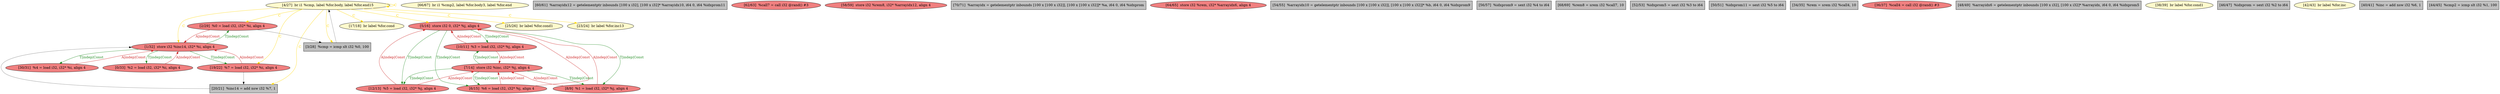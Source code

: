 
digraph G {


node625 [fillcolor=lemonchiffon,label="[4/27]  br i1 %cmp, label %for.body, label %for.end15",shape=ellipse,style=filled ]
node621 [fillcolor=lemonchiffon,label="[66/67]  br i1 %cmp2, label %for.body3, label %for.end",shape=ellipse,style=filled ]
node618 [fillcolor=grey,label="[60/61]  %arrayidx12 = getelementptr inbounds [100 x i32], [100 x i32]* %arrayidx10, i64 0, i64 %idxprom11",shape=rectangle,style=filled ]
node617 [fillcolor=lightcoral,label="[10/11]  %3 = load i32, i32* %j, align 4",shape=ellipse,style=filled ]
node619 [fillcolor=lightcoral,label="[62/63]  %call7 = call i32 @rand() #3",shape=ellipse,style=filled ]
node616 [fillcolor=lightcoral,label="[58/59]  store i32 %rem8, i32* %arrayidx12, align 4",shape=ellipse,style=filled ]
node623 [fillcolor=grey,label="[70/71]  %arrayidx = getelementptr inbounds [100 x [100 x i32]], [100 x [100 x i32]]* %a, i64 0, i64 %idxprom",shape=rectangle,style=filled ]
node620 [fillcolor=lightcoral,label="[64/65]  store i32 %rem, i32* %arrayidx6, align 4",shape=ellipse,style=filled ]
node613 [fillcolor=lightcoral,label="[12/13]  %5 = load i32, i32* %j, align 4",shape=ellipse,style=filled ]
node612 [fillcolor=grey,label="[54/55]  %arrayidx10 = getelementptr inbounds [100 x [100 x i32]], [100 x [100 x i32]]* %b, i64 0, i64 %idxprom9",shape=rectangle,style=filled ]
node615 [fillcolor=grey,label="[56/57]  %idxprom9 = sext i32 %4 to i64",shape=rectangle,style=filled ]
node610 [fillcolor=lightcoral,label="[30/31]  %4 = load i32, i32* %i, align 4",shape=ellipse,style=filled ]
node622 [fillcolor=grey,label="[68/69]  %rem8 = srem i32 %call7, 10",shape=rectangle,style=filled ]
node609 [fillcolor=lightcoral,label="[2/29]  %0 = load i32, i32* %i, align 4",shape=ellipse,style=filled ]
node611 [fillcolor=grey,label="[52/53]  %idxprom5 = sext i32 %3 to i64",shape=rectangle,style=filled ]
node607 [fillcolor=lightcoral,label="[6/15]  %6 = load i32, i32* %j, align 4",shape=ellipse,style=filled ]
node606 [fillcolor=grey,label="[50/51]  %idxprom11 = sext i32 %5 to i64",shape=rectangle,style=filled ]
node591 [fillcolor=grey,label="[34/35]  %rem = srem i32 %call4, 10",shape=rectangle,style=filled ]
node592 [fillcolor=lightcoral,label="[36/37]  %call4 = call i32 @rand() #3",shape=ellipse,style=filled ]
node593 [fillcolor=lemonchiffon,label="[17/18]  br label %for.cond",shape=ellipse,style=filled ]
node595 [fillcolor=lightcoral,label="[1/32]  store i32 %inc14, i32* %i, align 4",shape=ellipse,style=filled ]
node604 [fillcolor=grey,label="[48/49]  %arrayidx6 = getelementptr inbounds [100 x i32], [100 x i32]* %arrayidx, i64 0, i64 %idxprom5",shape=rectangle,style=filled ]
node594 [fillcolor=lemonchiffon,label="[38/39]  br label %for.cond1",shape=ellipse,style=filled ]
node590 [fillcolor=lightcoral,label="[0/33]  %2 = load i32, i32* %i, align 4",shape=ellipse,style=filled ]
node603 [fillcolor=grey,label="[46/47]  %idxprom = sext i32 %2 to i64",shape=rectangle,style=filled ]
node596 [fillcolor=lightcoral,label="[7/14]  store i32 %inc, i32* %j, align 4",shape=ellipse,style=filled ]
node608 [fillcolor=lightcoral,label="[5/16]  store i32 0, i32* %j, align 4",shape=ellipse,style=filled ]
node599 [fillcolor=lightcoral,label="[19/22]  %7 = load i32, i32* %i, align 4",shape=ellipse,style=filled ]
node601 [fillcolor=lemonchiffon,label="[42/43]  br label %for.inc",shape=ellipse,style=filled ]
node597 [fillcolor=grey,label="[20/21]  %inc14 = add nsw i32 %7, 1",shape=rectangle,style=filled ]
node624 [fillcolor=lemonchiffon,label="[25/26]  br label %for.cond1",shape=ellipse,style=filled ]
node598 [fillcolor=grey,label="[40/41]  %inc = add nsw i32 %6, 1",shape=rectangle,style=filled ]
node600 [fillcolor=lemonchiffon,label="[23/24]  br label %for.inc13",shape=ellipse,style=filled ]
node614 [fillcolor=lightcoral,label="[8/9]  %1 = load i32, i32* %j, align 4",shape=ellipse,style=filled ]
node602 [fillcolor=grey,label="[44/45]  %cmp2 = icmp slt i32 %1, 100",shape=rectangle,style=filled ]
node605 [fillcolor=grey,label="[3/28]  %cmp = icmp slt i32 %0, 100",shape=rectangle,style=filled ]

node625->node593 [style=solid,color=gold,label="C",penwidth=1.0,fontcolor=gold ]
node608->node607 [style=solid,color=forestgreen,label="T|indep|Const",penwidth=1.0,fontcolor=forestgreen ]
node597->node595 [style=solid,color=black,label="",penwidth=0.5,fontcolor=black ]
node609->node595 [style=solid,color=firebrick3,label="A|indep|Const",penwidth=1.0,fontcolor=firebrick3 ]
node617->node596 [style=solid,color=firebrick3,label="A|indep|Const",penwidth=1.0,fontcolor=firebrick3 ]
node590->node595 [style=solid,color=firebrick3,label="A|indep|Const",penwidth=1.0,fontcolor=firebrick3 ]
node607->node596 [style=solid,color=firebrick3,label="A|indep|Const",penwidth=1.0,fontcolor=firebrick3 ]
node614->node608 [style=solid,color=firebrick3,label="A|indep|Const",penwidth=1.0,fontcolor=firebrick3 ]
node596->node614 [style=solid,color=forestgreen,label="T|indep|Const",penwidth=1.0,fontcolor=forestgreen ]
node607->node608 [style=solid,color=firebrick3,label="A|indep|Const",penwidth=1.0,fontcolor=firebrick3 ]
node625->node595 [style=solid,color=gold,label="C",penwidth=1.0,fontcolor=gold ]
node625->node608 [style=solid,color=gold,label="C",penwidth=1.0,fontcolor=gold ]
node595->node610 [style=solid,color=forestgreen,label="T|indep|Const",penwidth=1.0,fontcolor=forestgreen ]
node625->node599 [style=solid,color=gold,label="C",penwidth=1.0,fontcolor=gold ]
node625->node609 [style=solid,color=gold,label="C",penwidth=1.0,fontcolor=gold ]
node599->node595 [style=solid,color=firebrick3,label="A|indep|Const",penwidth=1.0,fontcolor=firebrick3 ]
node625->node624 [style=solid,color=gold,label="C",penwidth=1.0,fontcolor=gold ]
node599->node597 [style=solid,color=black,label="",penwidth=0.5,fontcolor=black ]
node595->node590 [style=solid,color=forestgreen,label="T|indep|Const",penwidth=1.0,fontcolor=forestgreen ]
node608->node614 [style=solid,color=forestgreen,label="T|indep|Const",penwidth=1.0,fontcolor=forestgreen ]
node596->node607 [style=solid,color=forestgreen,label="T|indep|Const",penwidth=1.0,fontcolor=forestgreen ]
node596->node617 [style=solid,color=forestgreen,label="T|indep|Const",penwidth=1.0,fontcolor=forestgreen ]
node595->node599 [style=solid,color=forestgreen,label="T|indep|Const",penwidth=1.0,fontcolor=forestgreen ]
node608->node613 [style=solid,color=forestgreen,label="T|indep|Const",penwidth=1.0,fontcolor=forestgreen ]
node609->node605 [style=solid,color=black,label="",penwidth=0.5,fontcolor=black ]
node613->node608 [style=solid,color=firebrick3,label="A|indep|Const",penwidth=1.0,fontcolor=firebrick3 ]
node610->node595 [style=solid,color=firebrick3,label="A|indep|Const",penwidth=1.0,fontcolor=firebrick3 ]
node617->node608 [style=solid,color=firebrick3,label="A|indep|Const",penwidth=1.0,fontcolor=firebrick3 ]
node608->node617 [style=solid,color=forestgreen,label="T|indep|Const",penwidth=1.0,fontcolor=forestgreen ]
node625->node605 [style=solid,color=gold,label="C",penwidth=1.0,fontcolor=gold ]
node613->node596 [style=solid,color=firebrick3,label="A|indep|Const",penwidth=1.0,fontcolor=firebrick3 ]
node596->node613 [style=solid,color=forestgreen,label="T|indep|Const",penwidth=1.0,fontcolor=forestgreen ]
node625->node600 [style=solid,color=gold,label="C",penwidth=1.0,fontcolor=gold ]
node614->node596 [style=solid,color=firebrick3,label="A|indep|Const",penwidth=1.0,fontcolor=firebrick3 ]
node605->node625 [style=solid,color=black,label="",penwidth=0.5,fontcolor=black ]
node625->node625 [style=solid,color=gold,label="C",penwidth=1.0,fontcolor=gold ]
node595->node609 [style=solid,color=forestgreen,label="T|indep|Const",penwidth=1.0,fontcolor=forestgreen ]
node625->node597 [style=solid,color=gold,label="C",penwidth=1.0,fontcolor=gold ]


}
